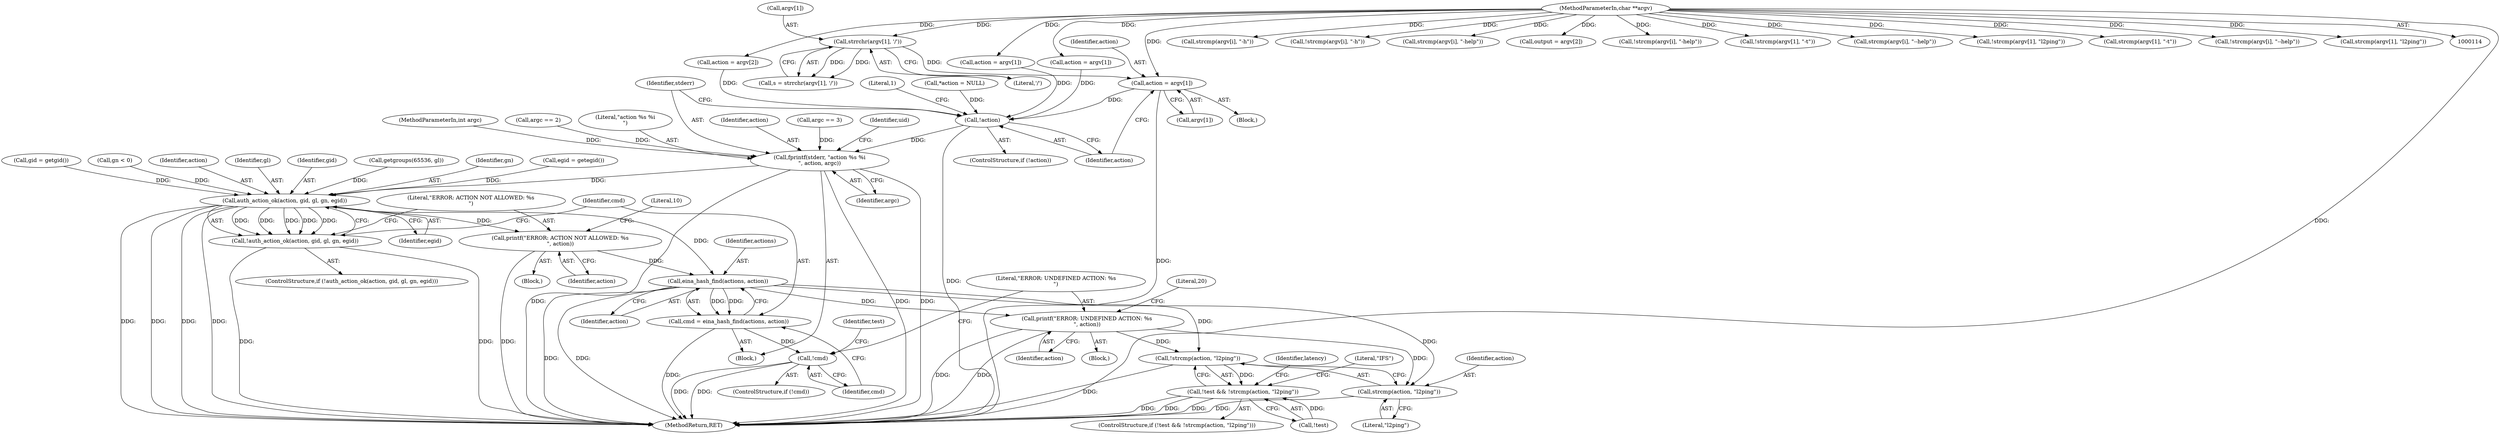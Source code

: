digraph "0_enlightment_666df815cd86a50343859bce36c5cf968c5f38b0@array" {
"1000263" [label="(Call,action = argv[1])"];
"1000226" [label="(Call,strrchr(argv[1], '/'))"];
"1000116" [label="(MethodParameterIn,char **argv)"];
"1000284" [label="(Call,!action)"];
"1000288" [label="(Call,fprintf(stderr, \"action %s %i\n\", action, argc))"];
"1000339" [label="(Call,auth_action_ok(action, gid, gl, gn, egid))"];
"1000338" [label="(Call,!auth_action_ok(action, gid, gl, gn, egid))"];
"1000346" [label="(Call,printf(\"ERROR: ACTION NOT ALLOWED: %s\n\", action))"];
"1000353" [label="(Call,eina_hash_find(actions, action))"];
"1000351" [label="(Call,cmd = eina_hash_find(actions, action))"];
"1000357" [label="(Call,!cmd)"];
"1000360" [label="(Call,printf(\"ERROR: UNDEFINED ACTION: %s\n\", action))"];
"1000369" [label="(Call,!strcmp(action, \"l2ping\"))"];
"1000366" [label="(Call,!test && !strcmp(action, \"l2ping\"))"];
"1000370" [label="(Call,strcmp(action, \"l2ping\"))"];
"1000337" [label="(ControlStructure,if (!auth_action_ok(action, gid, gl, gn, egid)))"];
"1000369" [label="(Call,!strcmp(action, \"l2ping\"))"];
"1000365" [label="(ControlStructure,if (!test && !strcmp(action, \"l2ping\")))"];
"1000226" [label="(Call,strrchr(argv[1], '/'))"];
"1000154" [label="(Call,strcmp(argv[i], \"-h\"))"];
"1000344" [label="(Identifier,egid)"];
"1000296" [label="(Call,gid = getgid())"];
"1000354" [label="(Identifier,actions)"];
"1000294" [label="(Identifier,uid)"];
"1000362" [label="(Identifier,action)"];
"1000117" [label="(Block,)"];
"1000283" [label="(ControlStructure,if (!action))"];
"1000153" [label="(Call,!strcmp(argv[i], \"-h\"))"];
"1000353" [label="(Call,eina_hash_find(actions, action))"];
"1000348" [label="(Identifier,action)"];
"1000115" [label="(MethodParameterIn,int argc)"];
"1000227" [label="(Call,argv[1])"];
"1000265" [label="(Call,argv[1])"];
"1000161" [label="(Call,strcmp(argv[i], \"-help\"))"];
"1000359" [label="(Block,)"];
"1000346" [label="(Call,printf(\"ERROR: ACTION NOT ALLOWED: %s\n\", action))"];
"1000284" [label="(Call,!action)"];
"1000270" [label="(Call,argc == 2)"];
"1000308" [label="(Call,gn < 0)"];
"1000216" [label="(Call,output = argv[2])"];
"1000351" [label="(Call,cmd = eina_hash_find(actions, action))"];
"1000370" [label="(Call,strcmp(action, \"l2ping\"))"];
"1000160" [label="(Call,!strcmp(argv[i], \"-help\"))"];
"1000347" [label="(Literal,\"ERROR: ACTION NOT ALLOWED: %s\n\")"];
"1000355" [label="(Identifier,action)"];
"1000357" [label="(Call,!cmd)"];
"1000356" [label="(ControlStructure,if (!cmd))"];
"1000377" [label="(Identifier,latency)"];
"1000222" [label="(Block,)"];
"1000290" [label="(Literal,\"action %s %i\n\")"];
"1000274" [label="(Call,action = argv[1])"];
"1000230" [label="(Literal,'/')"];
"1000394" [label="(Literal,\"IFS\")"];
"1000197" [label="(Call,action = argv[2])"];
"1000211" [label="(Call,action = argv[1])"];
"1000287" [label="(Literal,1)"];
"1000339" [label="(Call,auth_action_ok(action, gid, gl, gn, egid))"];
"1000184" [label="(Call,argc == 3)"];
"1000340" [label="(Identifier,action)"];
"1000342" [label="(Identifier,gl)"];
"1000364" [label="(Literal,20)"];
"1000187" [label="(Call,!strcmp(argv[1], \"-t\"))"];
"1000366" [label="(Call,!test && !strcmp(action, \"l2ping\"))"];
"1000367" [label="(Call,!test)"];
"1000292" [label="(Identifier,argc)"];
"1000371" [label="(Identifier,action)"];
"1000345" [label="(Block,)"];
"1000341" [label="(Identifier,gid)"];
"1000263" [label="(Call,action = argv[1])"];
"1000730" [label="(MethodReturn,RET)"];
"1000125" [label="(Call,*action = NULL)"];
"1000116" [label="(MethodParameterIn,char **argv)"];
"1000304" [label="(Call,getgroups(65536, gl))"];
"1000372" [label="(Literal,\"l2ping\")"];
"1000167" [label="(Call,strcmp(argv[i], \"--help\"))"];
"1000204" [label="(Call,!strcmp(argv[1], \"l2ping\"))"];
"1000360" [label="(Call,printf(\"ERROR: UNDEFINED ACTION: %s\n\", action))"];
"1000285" [label="(Identifier,action)"];
"1000224" [label="(Call,s = strrchr(argv[1], '/'))"];
"1000289" [label="(Identifier,stderr)"];
"1000288" [label="(Call,fprintf(stderr, \"action %s %i\n\", action, argc))"];
"1000264" [label="(Identifier,action)"];
"1000188" [label="(Call,strcmp(argv[1], \"-t\"))"];
"1000352" [label="(Identifier,cmd)"];
"1000166" [label="(Call,!strcmp(argv[i], \"--help\"))"];
"1000338" [label="(Call,!auth_action_ok(action, gid, gl, gn, egid))"];
"1000343" [label="(Identifier,gn)"];
"1000299" [label="(Call,egid = getegid())"];
"1000291" [label="(Identifier,action)"];
"1000361" [label="(Literal,\"ERROR: UNDEFINED ACTION: %s\n\")"];
"1000205" [label="(Call,strcmp(argv[1], \"l2ping\"))"];
"1000368" [label="(Identifier,test)"];
"1000358" [label="(Identifier,cmd)"];
"1000350" [label="(Literal,10)"];
"1000263" -> "1000222"  [label="AST: "];
"1000263" -> "1000265"  [label="CFG: "];
"1000264" -> "1000263"  [label="AST: "];
"1000265" -> "1000263"  [label="AST: "];
"1000285" -> "1000263"  [label="CFG: "];
"1000263" -> "1000730"  [label="DDG: "];
"1000226" -> "1000263"  [label="DDG: "];
"1000116" -> "1000263"  [label="DDG: "];
"1000263" -> "1000284"  [label="DDG: "];
"1000226" -> "1000224"  [label="AST: "];
"1000226" -> "1000230"  [label="CFG: "];
"1000227" -> "1000226"  [label="AST: "];
"1000230" -> "1000226"  [label="AST: "];
"1000224" -> "1000226"  [label="CFG: "];
"1000226" -> "1000224"  [label="DDG: "];
"1000226" -> "1000224"  [label="DDG: "];
"1000116" -> "1000226"  [label="DDG: "];
"1000116" -> "1000114"  [label="AST: "];
"1000116" -> "1000730"  [label="DDG: "];
"1000116" -> "1000153"  [label="DDG: "];
"1000116" -> "1000154"  [label="DDG: "];
"1000116" -> "1000160"  [label="DDG: "];
"1000116" -> "1000161"  [label="DDG: "];
"1000116" -> "1000166"  [label="DDG: "];
"1000116" -> "1000167"  [label="DDG: "];
"1000116" -> "1000187"  [label="DDG: "];
"1000116" -> "1000188"  [label="DDG: "];
"1000116" -> "1000197"  [label="DDG: "];
"1000116" -> "1000204"  [label="DDG: "];
"1000116" -> "1000205"  [label="DDG: "];
"1000116" -> "1000211"  [label="DDG: "];
"1000116" -> "1000216"  [label="DDG: "];
"1000116" -> "1000274"  [label="DDG: "];
"1000284" -> "1000283"  [label="AST: "];
"1000284" -> "1000285"  [label="CFG: "];
"1000285" -> "1000284"  [label="AST: "];
"1000287" -> "1000284"  [label="CFG: "];
"1000289" -> "1000284"  [label="CFG: "];
"1000284" -> "1000730"  [label="DDG: "];
"1000125" -> "1000284"  [label="DDG: "];
"1000274" -> "1000284"  [label="DDG: "];
"1000211" -> "1000284"  [label="DDG: "];
"1000197" -> "1000284"  [label="DDG: "];
"1000284" -> "1000288"  [label="DDG: "];
"1000288" -> "1000117"  [label="AST: "];
"1000288" -> "1000292"  [label="CFG: "];
"1000289" -> "1000288"  [label="AST: "];
"1000290" -> "1000288"  [label="AST: "];
"1000291" -> "1000288"  [label="AST: "];
"1000292" -> "1000288"  [label="AST: "];
"1000294" -> "1000288"  [label="CFG: "];
"1000288" -> "1000730"  [label="DDG: "];
"1000288" -> "1000730"  [label="DDG: "];
"1000288" -> "1000730"  [label="DDG: "];
"1000184" -> "1000288"  [label="DDG: "];
"1000270" -> "1000288"  [label="DDG: "];
"1000115" -> "1000288"  [label="DDG: "];
"1000288" -> "1000339"  [label="DDG: "];
"1000339" -> "1000338"  [label="AST: "];
"1000339" -> "1000344"  [label="CFG: "];
"1000340" -> "1000339"  [label="AST: "];
"1000341" -> "1000339"  [label="AST: "];
"1000342" -> "1000339"  [label="AST: "];
"1000343" -> "1000339"  [label="AST: "];
"1000344" -> "1000339"  [label="AST: "];
"1000338" -> "1000339"  [label="CFG: "];
"1000339" -> "1000730"  [label="DDG: "];
"1000339" -> "1000730"  [label="DDG: "];
"1000339" -> "1000730"  [label="DDG: "];
"1000339" -> "1000730"  [label="DDG: "];
"1000339" -> "1000338"  [label="DDG: "];
"1000339" -> "1000338"  [label="DDG: "];
"1000339" -> "1000338"  [label="DDG: "];
"1000339" -> "1000338"  [label="DDG: "];
"1000339" -> "1000338"  [label="DDG: "];
"1000296" -> "1000339"  [label="DDG: "];
"1000304" -> "1000339"  [label="DDG: "];
"1000308" -> "1000339"  [label="DDG: "];
"1000299" -> "1000339"  [label="DDG: "];
"1000339" -> "1000346"  [label="DDG: "];
"1000339" -> "1000353"  [label="DDG: "];
"1000338" -> "1000337"  [label="AST: "];
"1000347" -> "1000338"  [label="CFG: "];
"1000352" -> "1000338"  [label="CFG: "];
"1000338" -> "1000730"  [label="DDG: "];
"1000338" -> "1000730"  [label="DDG: "];
"1000346" -> "1000345"  [label="AST: "];
"1000346" -> "1000348"  [label="CFG: "];
"1000347" -> "1000346"  [label="AST: "];
"1000348" -> "1000346"  [label="AST: "];
"1000350" -> "1000346"  [label="CFG: "];
"1000346" -> "1000730"  [label="DDG: "];
"1000346" -> "1000353"  [label="DDG: "];
"1000353" -> "1000351"  [label="AST: "];
"1000353" -> "1000355"  [label="CFG: "];
"1000354" -> "1000353"  [label="AST: "];
"1000355" -> "1000353"  [label="AST: "];
"1000351" -> "1000353"  [label="CFG: "];
"1000353" -> "1000730"  [label="DDG: "];
"1000353" -> "1000730"  [label="DDG: "];
"1000353" -> "1000351"  [label="DDG: "];
"1000353" -> "1000351"  [label="DDG: "];
"1000353" -> "1000360"  [label="DDG: "];
"1000353" -> "1000369"  [label="DDG: "];
"1000353" -> "1000370"  [label="DDG: "];
"1000351" -> "1000117"  [label="AST: "];
"1000352" -> "1000351"  [label="AST: "];
"1000358" -> "1000351"  [label="CFG: "];
"1000351" -> "1000730"  [label="DDG: "];
"1000351" -> "1000357"  [label="DDG: "];
"1000357" -> "1000356"  [label="AST: "];
"1000357" -> "1000358"  [label="CFG: "];
"1000358" -> "1000357"  [label="AST: "];
"1000361" -> "1000357"  [label="CFG: "];
"1000368" -> "1000357"  [label="CFG: "];
"1000357" -> "1000730"  [label="DDG: "];
"1000357" -> "1000730"  [label="DDG: "];
"1000360" -> "1000359"  [label="AST: "];
"1000360" -> "1000362"  [label="CFG: "];
"1000361" -> "1000360"  [label="AST: "];
"1000362" -> "1000360"  [label="AST: "];
"1000364" -> "1000360"  [label="CFG: "];
"1000360" -> "1000730"  [label="DDG: "];
"1000360" -> "1000730"  [label="DDG: "];
"1000360" -> "1000369"  [label="DDG: "];
"1000360" -> "1000370"  [label="DDG: "];
"1000369" -> "1000366"  [label="AST: "];
"1000369" -> "1000370"  [label="CFG: "];
"1000370" -> "1000369"  [label="AST: "];
"1000366" -> "1000369"  [label="CFG: "];
"1000369" -> "1000730"  [label="DDG: "];
"1000369" -> "1000366"  [label="DDG: "];
"1000366" -> "1000365"  [label="AST: "];
"1000366" -> "1000367"  [label="CFG: "];
"1000367" -> "1000366"  [label="AST: "];
"1000377" -> "1000366"  [label="CFG: "];
"1000394" -> "1000366"  [label="CFG: "];
"1000366" -> "1000730"  [label="DDG: "];
"1000366" -> "1000730"  [label="DDG: "];
"1000366" -> "1000730"  [label="DDG: "];
"1000367" -> "1000366"  [label="DDG: "];
"1000370" -> "1000372"  [label="CFG: "];
"1000371" -> "1000370"  [label="AST: "];
"1000372" -> "1000370"  [label="AST: "];
"1000370" -> "1000730"  [label="DDG: "];
}
